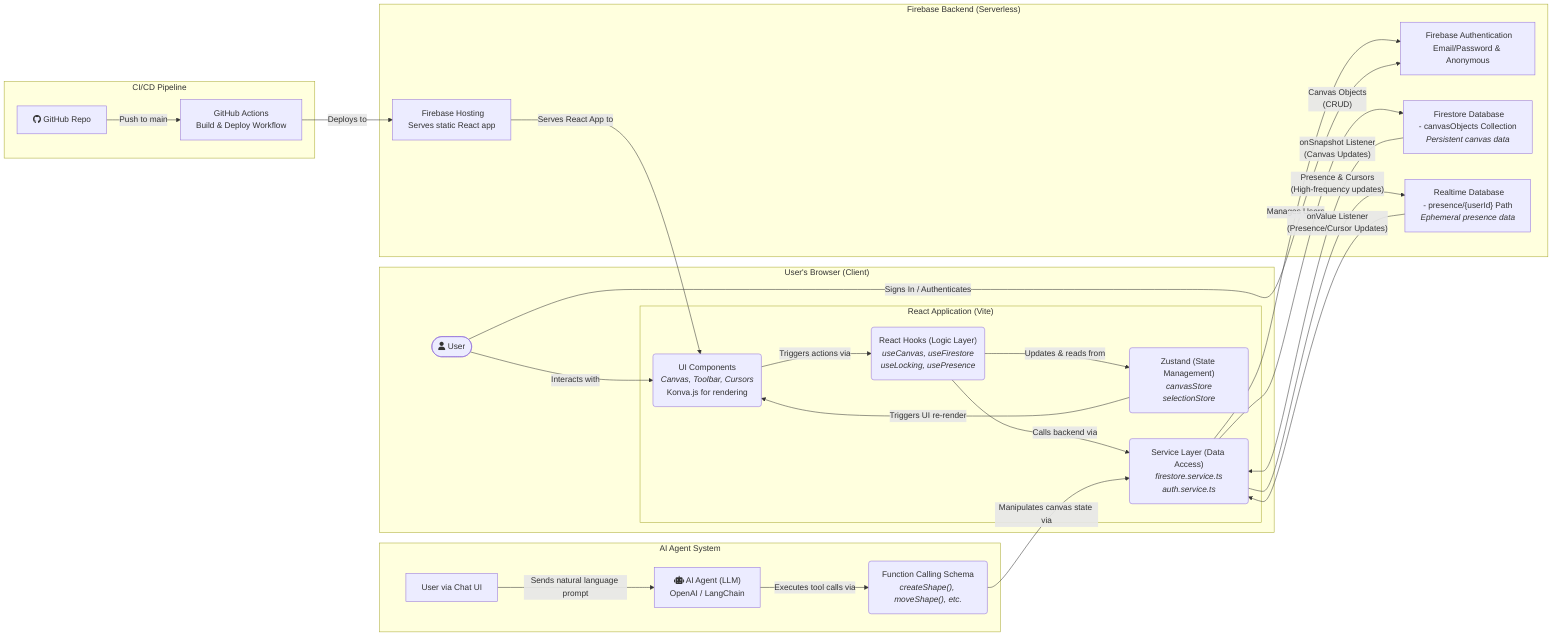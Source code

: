 graph LR
    subgraph "User's Browser (Client)"
        direction LR
        User([fa:fa-user User]) -- "Interacts with" --> UI

        subgraph "React Application (Vite)"
            direction TB
            UI("UI Components<br/><i>Canvas, Toolbar, Cursors</i><br/>Konva.js for rendering")
            Hooks("React Hooks (Logic Layer)<br/><i>useCanvas, useFirestore<br/>useLocking, usePresence</i>")
            State("Zustand (State Management)<br/><i>canvasStore<br/>selectionStore</i>")
            Services("Service Layer (Data Access)<br/><i>firestore.service.ts<br/>auth.service.ts</i>")

            UI -- "Triggers actions via" --> Hooks
            Hooks -- "Updates & reads from" --> State
            State -- "Triggers UI re-render" --> UI
            Hooks -- "Calls backend via" --> Services
        end
    end

    subgraph "Firebase Backend (Serverless)"
        direction TB
        Auth["<i class='fa-brands fa-firebase'></i> Firebase Authentication<br/>Email/Password & Anonymous"]
        FirestoreDb["<i class='fa-brands fa-firebase'></i> Firestore Database<br/>- canvasObjects Collection<br/><i>Persistent canvas data</i>"]
        RealtimeDb["<i class='fa-brands fa-firebase'></i> Realtime Database<br/>- presence/{userId} Path<br/><i>Ephemeral presence data</i>"]
        Hosting["<i class='fa-brands fa-firebase'></i> Firebase Hosting<br/>Serves static React app"]
    end

    subgraph "CI/CD Pipeline"
        direction TB
        GitHub["<i class='fa-brands fa-github'></i> GitHub Repo"]
        Actions["GitHub Actions<br/>Build & Deploy Workflow"]
        GitHub -- "Push to main" --> Actions
        Actions -- "Deploys to" --> Hosting
    end

    %% Data & User Flows
    Services -- "Canvas Objects<br/>(CRUD)" --> FirestoreDb
    Services -- "Presence & Cursors<br/>(High-frequency updates)" --> RealtimeDb
    Services -- "Manages Users" --> Auth
    User -- "Signs In / Authenticates" --> Auth

    %% Real-time Synchronization Loop
    FirestoreDb -- "onSnapshot Listener<br/>(Canvas Updates)" --> Services
    RealtimeDb -- "onValue Listener<br/>(Presence/Cursor Updates)" --> Services

    %% AI Agent Integration (Phase 2)
    subgraph "AI Agent System"
        direction TB
        ChatInput[User via Chat UI]
        AIAgent["<i class='fa-solid fa-robot'></i> AI Agent (LLM)<br/>OpenAI / LangChain"]
        FunctionCalling("Function Calling Schema<br/><i>createShape(), moveShape(), etc.</i>")

        ChatInput -- "Sends natural language prompt" --> AIAgent
        AIAgent -- "Executes tool calls via" --> FunctionCalling
    end

    FunctionCalling -- "Manipulates canvas state via" --> Services

    %% Serving the Application
    Hosting -- "Serves React App to" --> UI